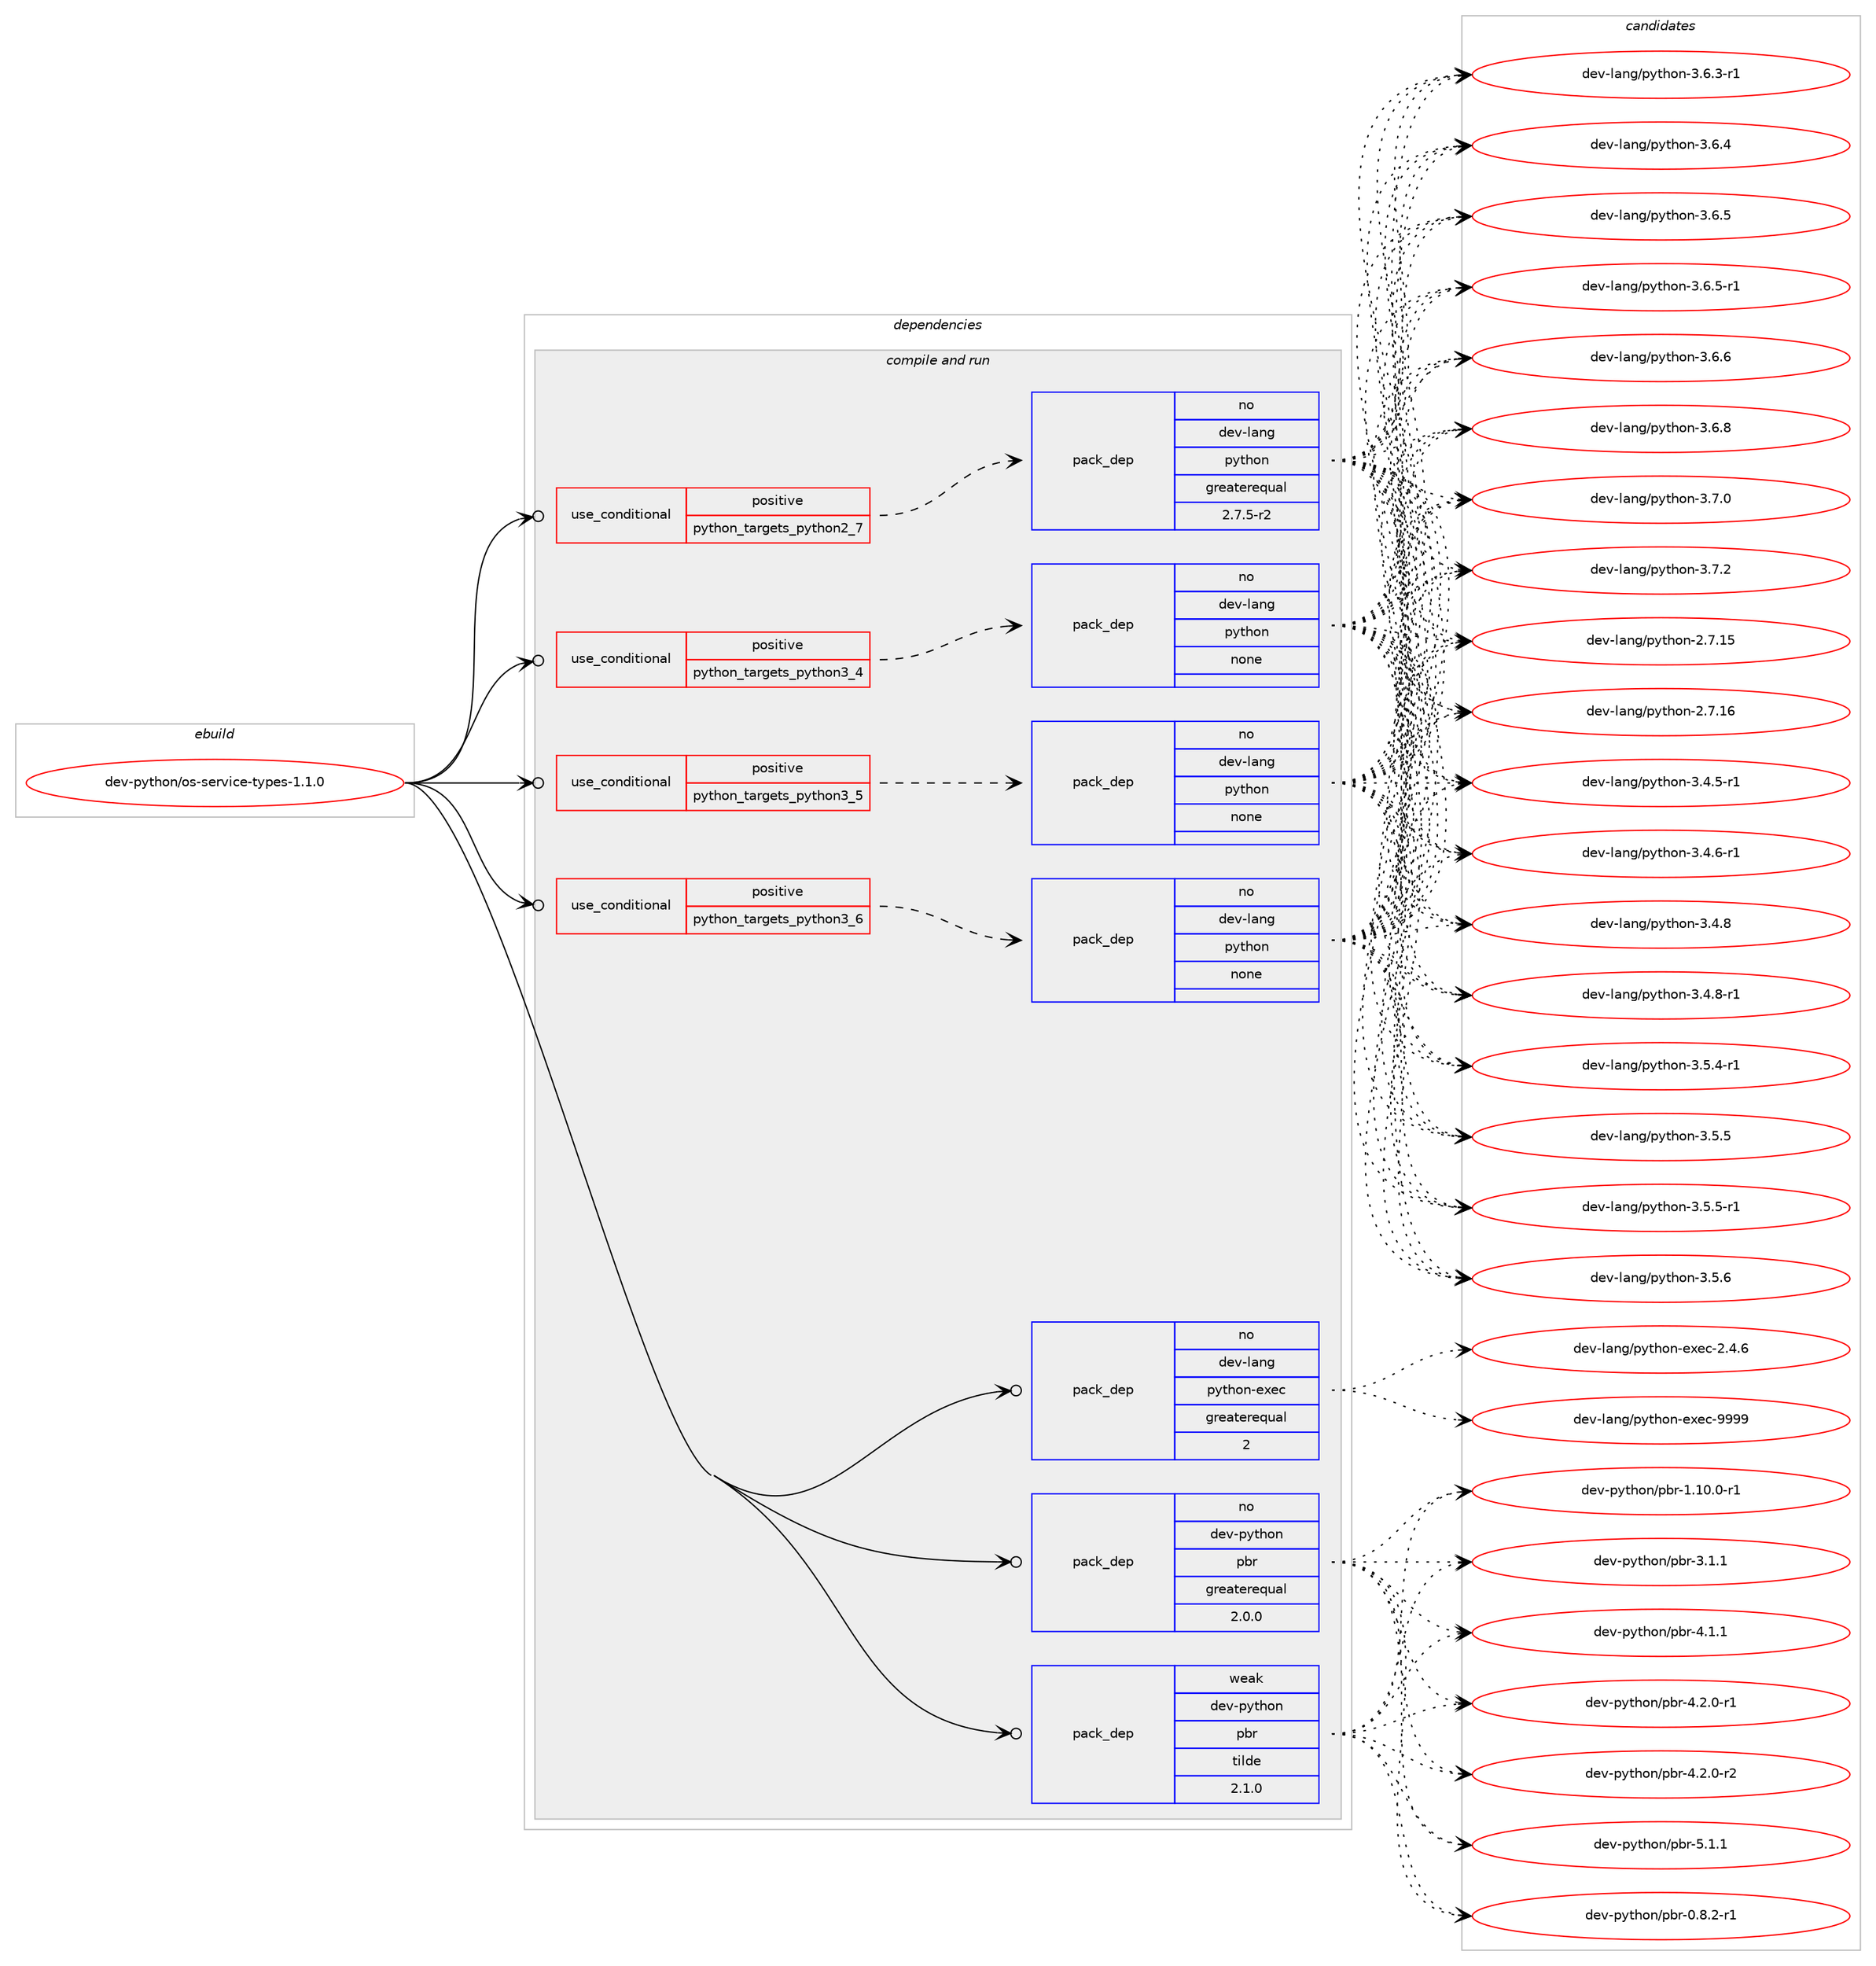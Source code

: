 digraph prolog {

# *************
# Graph options
# *************

newrank=true;
concentrate=true;
compound=true;
graph [rankdir=LR,fontname=Helvetica,fontsize=10,ranksep=1.5];#, ranksep=2.5, nodesep=0.2];
edge  [arrowhead=vee];
node  [fontname=Helvetica,fontsize=10];

# **********
# The ebuild
# **********

subgraph cluster_leftcol {
color=gray;
rank=same;
label=<<i>ebuild</i>>;
id [label="dev-python/os-service-types-1.1.0", color=red, width=4, href="../dev-python/os-service-types-1.1.0.svg"];
}

# ****************
# The dependencies
# ****************

subgraph cluster_midcol {
color=gray;
label=<<i>dependencies</i>>;
subgraph cluster_compile {
fillcolor="#eeeeee";
style=filled;
label=<<i>compile</i>>;
}
subgraph cluster_compileandrun {
fillcolor="#eeeeee";
style=filled;
label=<<i>compile and run</i>>;
subgraph cond378606 {
dependency1422233 [label=<<TABLE BORDER="0" CELLBORDER="1" CELLSPACING="0" CELLPADDING="4"><TR><TD ROWSPAN="3" CELLPADDING="10">use_conditional</TD></TR><TR><TD>positive</TD></TR><TR><TD>python_targets_python2_7</TD></TR></TABLE>>, shape=none, color=red];
subgraph pack1020350 {
dependency1422234 [label=<<TABLE BORDER="0" CELLBORDER="1" CELLSPACING="0" CELLPADDING="4" WIDTH="220"><TR><TD ROWSPAN="6" CELLPADDING="30">pack_dep</TD></TR><TR><TD WIDTH="110">no</TD></TR><TR><TD>dev-lang</TD></TR><TR><TD>python</TD></TR><TR><TD>greaterequal</TD></TR><TR><TD>2.7.5-r2</TD></TR></TABLE>>, shape=none, color=blue];
}
dependency1422233:e -> dependency1422234:w [weight=20,style="dashed",arrowhead="vee"];
}
id:e -> dependency1422233:w [weight=20,style="solid",arrowhead="odotvee"];
subgraph cond378607 {
dependency1422235 [label=<<TABLE BORDER="0" CELLBORDER="1" CELLSPACING="0" CELLPADDING="4"><TR><TD ROWSPAN="3" CELLPADDING="10">use_conditional</TD></TR><TR><TD>positive</TD></TR><TR><TD>python_targets_python3_4</TD></TR></TABLE>>, shape=none, color=red];
subgraph pack1020351 {
dependency1422236 [label=<<TABLE BORDER="0" CELLBORDER="1" CELLSPACING="0" CELLPADDING="4" WIDTH="220"><TR><TD ROWSPAN="6" CELLPADDING="30">pack_dep</TD></TR><TR><TD WIDTH="110">no</TD></TR><TR><TD>dev-lang</TD></TR><TR><TD>python</TD></TR><TR><TD>none</TD></TR><TR><TD></TD></TR></TABLE>>, shape=none, color=blue];
}
dependency1422235:e -> dependency1422236:w [weight=20,style="dashed",arrowhead="vee"];
}
id:e -> dependency1422235:w [weight=20,style="solid",arrowhead="odotvee"];
subgraph cond378608 {
dependency1422237 [label=<<TABLE BORDER="0" CELLBORDER="1" CELLSPACING="0" CELLPADDING="4"><TR><TD ROWSPAN="3" CELLPADDING="10">use_conditional</TD></TR><TR><TD>positive</TD></TR><TR><TD>python_targets_python3_5</TD></TR></TABLE>>, shape=none, color=red];
subgraph pack1020352 {
dependency1422238 [label=<<TABLE BORDER="0" CELLBORDER="1" CELLSPACING="0" CELLPADDING="4" WIDTH="220"><TR><TD ROWSPAN="6" CELLPADDING="30">pack_dep</TD></TR><TR><TD WIDTH="110">no</TD></TR><TR><TD>dev-lang</TD></TR><TR><TD>python</TD></TR><TR><TD>none</TD></TR><TR><TD></TD></TR></TABLE>>, shape=none, color=blue];
}
dependency1422237:e -> dependency1422238:w [weight=20,style="dashed",arrowhead="vee"];
}
id:e -> dependency1422237:w [weight=20,style="solid",arrowhead="odotvee"];
subgraph cond378609 {
dependency1422239 [label=<<TABLE BORDER="0" CELLBORDER="1" CELLSPACING="0" CELLPADDING="4"><TR><TD ROWSPAN="3" CELLPADDING="10">use_conditional</TD></TR><TR><TD>positive</TD></TR><TR><TD>python_targets_python3_6</TD></TR></TABLE>>, shape=none, color=red];
subgraph pack1020353 {
dependency1422240 [label=<<TABLE BORDER="0" CELLBORDER="1" CELLSPACING="0" CELLPADDING="4" WIDTH="220"><TR><TD ROWSPAN="6" CELLPADDING="30">pack_dep</TD></TR><TR><TD WIDTH="110">no</TD></TR><TR><TD>dev-lang</TD></TR><TR><TD>python</TD></TR><TR><TD>none</TD></TR><TR><TD></TD></TR></TABLE>>, shape=none, color=blue];
}
dependency1422239:e -> dependency1422240:w [weight=20,style="dashed",arrowhead="vee"];
}
id:e -> dependency1422239:w [weight=20,style="solid",arrowhead="odotvee"];
subgraph pack1020354 {
dependency1422241 [label=<<TABLE BORDER="0" CELLBORDER="1" CELLSPACING="0" CELLPADDING="4" WIDTH="220"><TR><TD ROWSPAN="6" CELLPADDING="30">pack_dep</TD></TR><TR><TD WIDTH="110">no</TD></TR><TR><TD>dev-lang</TD></TR><TR><TD>python-exec</TD></TR><TR><TD>greaterequal</TD></TR><TR><TD>2</TD></TR></TABLE>>, shape=none, color=blue];
}
id:e -> dependency1422241:w [weight=20,style="solid",arrowhead="odotvee"];
subgraph pack1020355 {
dependency1422242 [label=<<TABLE BORDER="0" CELLBORDER="1" CELLSPACING="0" CELLPADDING="4" WIDTH="220"><TR><TD ROWSPAN="6" CELLPADDING="30">pack_dep</TD></TR><TR><TD WIDTH="110">no</TD></TR><TR><TD>dev-python</TD></TR><TR><TD>pbr</TD></TR><TR><TD>greaterequal</TD></TR><TR><TD>2.0.0</TD></TR></TABLE>>, shape=none, color=blue];
}
id:e -> dependency1422242:w [weight=20,style="solid",arrowhead="odotvee"];
subgraph pack1020356 {
dependency1422243 [label=<<TABLE BORDER="0" CELLBORDER="1" CELLSPACING="0" CELLPADDING="4" WIDTH="220"><TR><TD ROWSPAN="6" CELLPADDING="30">pack_dep</TD></TR><TR><TD WIDTH="110">weak</TD></TR><TR><TD>dev-python</TD></TR><TR><TD>pbr</TD></TR><TR><TD>tilde</TD></TR><TR><TD>2.1.0</TD></TR></TABLE>>, shape=none, color=blue];
}
id:e -> dependency1422243:w [weight=20,style="solid",arrowhead="odotvee"];
}
subgraph cluster_run {
fillcolor="#eeeeee";
style=filled;
label=<<i>run</i>>;
}
}

# **************
# The candidates
# **************

subgraph cluster_choices {
rank=same;
color=gray;
label=<<i>candidates</i>>;

subgraph choice1020350 {
color=black;
nodesep=1;
choice10010111845108971101034711212111610411111045504655464953 [label="dev-lang/python-2.7.15", color=red, width=4,href="../dev-lang/python-2.7.15.svg"];
choice10010111845108971101034711212111610411111045504655464954 [label="dev-lang/python-2.7.16", color=red, width=4,href="../dev-lang/python-2.7.16.svg"];
choice1001011184510897110103471121211161041111104551465246534511449 [label="dev-lang/python-3.4.5-r1", color=red, width=4,href="../dev-lang/python-3.4.5-r1.svg"];
choice1001011184510897110103471121211161041111104551465246544511449 [label="dev-lang/python-3.4.6-r1", color=red, width=4,href="../dev-lang/python-3.4.6-r1.svg"];
choice100101118451089711010347112121116104111110455146524656 [label="dev-lang/python-3.4.8", color=red, width=4,href="../dev-lang/python-3.4.8.svg"];
choice1001011184510897110103471121211161041111104551465246564511449 [label="dev-lang/python-3.4.8-r1", color=red, width=4,href="../dev-lang/python-3.4.8-r1.svg"];
choice1001011184510897110103471121211161041111104551465346524511449 [label="dev-lang/python-3.5.4-r1", color=red, width=4,href="../dev-lang/python-3.5.4-r1.svg"];
choice100101118451089711010347112121116104111110455146534653 [label="dev-lang/python-3.5.5", color=red, width=4,href="../dev-lang/python-3.5.5.svg"];
choice1001011184510897110103471121211161041111104551465346534511449 [label="dev-lang/python-3.5.5-r1", color=red, width=4,href="../dev-lang/python-3.5.5-r1.svg"];
choice100101118451089711010347112121116104111110455146534654 [label="dev-lang/python-3.5.6", color=red, width=4,href="../dev-lang/python-3.5.6.svg"];
choice1001011184510897110103471121211161041111104551465446514511449 [label="dev-lang/python-3.6.3-r1", color=red, width=4,href="../dev-lang/python-3.6.3-r1.svg"];
choice100101118451089711010347112121116104111110455146544652 [label="dev-lang/python-3.6.4", color=red, width=4,href="../dev-lang/python-3.6.4.svg"];
choice100101118451089711010347112121116104111110455146544653 [label="dev-lang/python-3.6.5", color=red, width=4,href="../dev-lang/python-3.6.5.svg"];
choice1001011184510897110103471121211161041111104551465446534511449 [label="dev-lang/python-3.6.5-r1", color=red, width=4,href="../dev-lang/python-3.6.5-r1.svg"];
choice100101118451089711010347112121116104111110455146544654 [label="dev-lang/python-3.6.6", color=red, width=4,href="../dev-lang/python-3.6.6.svg"];
choice100101118451089711010347112121116104111110455146544656 [label="dev-lang/python-3.6.8", color=red, width=4,href="../dev-lang/python-3.6.8.svg"];
choice100101118451089711010347112121116104111110455146554648 [label="dev-lang/python-3.7.0", color=red, width=4,href="../dev-lang/python-3.7.0.svg"];
choice100101118451089711010347112121116104111110455146554650 [label="dev-lang/python-3.7.2", color=red, width=4,href="../dev-lang/python-3.7.2.svg"];
dependency1422234:e -> choice10010111845108971101034711212111610411111045504655464953:w [style=dotted,weight="100"];
dependency1422234:e -> choice10010111845108971101034711212111610411111045504655464954:w [style=dotted,weight="100"];
dependency1422234:e -> choice1001011184510897110103471121211161041111104551465246534511449:w [style=dotted,weight="100"];
dependency1422234:e -> choice1001011184510897110103471121211161041111104551465246544511449:w [style=dotted,weight="100"];
dependency1422234:e -> choice100101118451089711010347112121116104111110455146524656:w [style=dotted,weight="100"];
dependency1422234:e -> choice1001011184510897110103471121211161041111104551465246564511449:w [style=dotted,weight="100"];
dependency1422234:e -> choice1001011184510897110103471121211161041111104551465346524511449:w [style=dotted,weight="100"];
dependency1422234:e -> choice100101118451089711010347112121116104111110455146534653:w [style=dotted,weight="100"];
dependency1422234:e -> choice1001011184510897110103471121211161041111104551465346534511449:w [style=dotted,weight="100"];
dependency1422234:e -> choice100101118451089711010347112121116104111110455146534654:w [style=dotted,weight="100"];
dependency1422234:e -> choice1001011184510897110103471121211161041111104551465446514511449:w [style=dotted,weight="100"];
dependency1422234:e -> choice100101118451089711010347112121116104111110455146544652:w [style=dotted,weight="100"];
dependency1422234:e -> choice100101118451089711010347112121116104111110455146544653:w [style=dotted,weight="100"];
dependency1422234:e -> choice1001011184510897110103471121211161041111104551465446534511449:w [style=dotted,weight="100"];
dependency1422234:e -> choice100101118451089711010347112121116104111110455146544654:w [style=dotted,weight="100"];
dependency1422234:e -> choice100101118451089711010347112121116104111110455146544656:w [style=dotted,weight="100"];
dependency1422234:e -> choice100101118451089711010347112121116104111110455146554648:w [style=dotted,weight="100"];
dependency1422234:e -> choice100101118451089711010347112121116104111110455146554650:w [style=dotted,weight="100"];
}
subgraph choice1020351 {
color=black;
nodesep=1;
choice10010111845108971101034711212111610411111045504655464953 [label="dev-lang/python-2.7.15", color=red, width=4,href="../dev-lang/python-2.7.15.svg"];
choice10010111845108971101034711212111610411111045504655464954 [label="dev-lang/python-2.7.16", color=red, width=4,href="../dev-lang/python-2.7.16.svg"];
choice1001011184510897110103471121211161041111104551465246534511449 [label="dev-lang/python-3.4.5-r1", color=red, width=4,href="../dev-lang/python-3.4.5-r1.svg"];
choice1001011184510897110103471121211161041111104551465246544511449 [label="dev-lang/python-3.4.6-r1", color=red, width=4,href="../dev-lang/python-3.4.6-r1.svg"];
choice100101118451089711010347112121116104111110455146524656 [label="dev-lang/python-3.4.8", color=red, width=4,href="../dev-lang/python-3.4.8.svg"];
choice1001011184510897110103471121211161041111104551465246564511449 [label="dev-lang/python-3.4.8-r1", color=red, width=4,href="../dev-lang/python-3.4.8-r1.svg"];
choice1001011184510897110103471121211161041111104551465346524511449 [label="dev-lang/python-3.5.4-r1", color=red, width=4,href="../dev-lang/python-3.5.4-r1.svg"];
choice100101118451089711010347112121116104111110455146534653 [label="dev-lang/python-3.5.5", color=red, width=4,href="../dev-lang/python-3.5.5.svg"];
choice1001011184510897110103471121211161041111104551465346534511449 [label="dev-lang/python-3.5.5-r1", color=red, width=4,href="../dev-lang/python-3.5.5-r1.svg"];
choice100101118451089711010347112121116104111110455146534654 [label="dev-lang/python-3.5.6", color=red, width=4,href="../dev-lang/python-3.5.6.svg"];
choice1001011184510897110103471121211161041111104551465446514511449 [label="dev-lang/python-3.6.3-r1", color=red, width=4,href="../dev-lang/python-3.6.3-r1.svg"];
choice100101118451089711010347112121116104111110455146544652 [label="dev-lang/python-3.6.4", color=red, width=4,href="../dev-lang/python-3.6.4.svg"];
choice100101118451089711010347112121116104111110455146544653 [label="dev-lang/python-3.6.5", color=red, width=4,href="../dev-lang/python-3.6.5.svg"];
choice1001011184510897110103471121211161041111104551465446534511449 [label="dev-lang/python-3.6.5-r1", color=red, width=4,href="../dev-lang/python-3.6.5-r1.svg"];
choice100101118451089711010347112121116104111110455146544654 [label="dev-lang/python-3.6.6", color=red, width=4,href="../dev-lang/python-3.6.6.svg"];
choice100101118451089711010347112121116104111110455146544656 [label="dev-lang/python-3.6.8", color=red, width=4,href="../dev-lang/python-3.6.8.svg"];
choice100101118451089711010347112121116104111110455146554648 [label="dev-lang/python-3.7.0", color=red, width=4,href="../dev-lang/python-3.7.0.svg"];
choice100101118451089711010347112121116104111110455146554650 [label="dev-lang/python-3.7.2", color=red, width=4,href="../dev-lang/python-3.7.2.svg"];
dependency1422236:e -> choice10010111845108971101034711212111610411111045504655464953:w [style=dotted,weight="100"];
dependency1422236:e -> choice10010111845108971101034711212111610411111045504655464954:w [style=dotted,weight="100"];
dependency1422236:e -> choice1001011184510897110103471121211161041111104551465246534511449:w [style=dotted,weight="100"];
dependency1422236:e -> choice1001011184510897110103471121211161041111104551465246544511449:w [style=dotted,weight="100"];
dependency1422236:e -> choice100101118451089711010347112121116104111110455146524656:w [style=dotted,weight="100"];
dependency1422236:e -> choice1001011184510897110103471121211161041111104551465246564511449:w [style=dotted,weight="100"];
dependency1422236:e -> choice1001011184510897110103471121211161041111104551465346524511449:w [style=dotted,weight="100"];
dependency1422236:e -> choice100101118451089711010347112121116104111110455146534653:w [style=dotted,weight="100"];
dependency1422236:e -> choice1001011184510897110103471121211161041111104551465346534511449:w [style=dotted,weight="100"];
dependency1422236:e -> choice100101118451089711010347112121116104111110455146534654:w [style=dotted,weight="100"];
dependency1422236:e -> choice1001011184510897110103471121211161041111104551465446514511449:w [style=dotted,weight="100"];
dependency1422236:e -> choice100101118451089711010347112121116104111110455146544652:w [style=dotted,weight="100"];
dependency1422236:e -> choice100101118451089711010347112121116104111110455146544653:w [style=dotted,weight="100"];
dependency1422236:e -> choice1001011184510897110103471121211161041111104551465446534511449:w [style=dotted,weight="100"];
dependency1422236:e -> choice100101118451089711010347112121116104111110455146544654:w [style=dotted,weight="100"];
dependency1422236:e -> choice100101118451089711010347112121116104111110455146544656:w [style=dotted,weight="100"];
dependency1422236:e -> choice100101118451089711010347112121116104111110455146554648:w [style=dotted,weight="100"];
dependency1422236:e -> choice100101118451089711010347112121116104111110455146554650:w [style=dotted,weight="100"];
}
subgraph choice1020352 {
color=black;
nodesep=1;
choice10010111845108971101034711212111610411111045504655464953 [label="dev-lang/python-2.7.15", color=red, width=4,href="../dev-lang/python-2.7.15.svg"];
choice10010111845108971101034711212111610411111045504655464954 [label="dev-lang/python-2.7.16", color=red, width=4,href="../dev-lang/python-2.7.16.svg"];
choice1001011184510897110103471121211161041111104551465246534511449 [label="dev-lang/python-3.4.5-r1", color=red, width=4,href="../dev-lang/python-3.4.5-r1.svg"];
choice1001011184510897110103471121211161041111104551465246544511449 [label="dev-lang/python-3.4.6-r1", color=red, width=4,href="../dev-lang/python-3.4.6-r1.svg"];
choice100101118451089711010347112121116104111110455146524656 [label="dev-lang/python-3.4.8", color=red, width=4,href="../dev-lang/python-3.4.8.svg"];
choice1001011184510897110103471121211161041111104551465246564511449 [label="dev-lang/python-3.4.8-r1", color=red, width=4,href="../dev-lang/python-3.4.8-r1.svg"];
choice1001011184510897110103471121211161041111104551465346524511449 [label="dev-lang/python-3.5.4-r1", color=red, width=4,href="../dev-lang/python-3.5.4-r1.svg"];
choice100101118451089711010347112121116104111110455146534653 [label="dev-lang/python-3.5.5", color=red, width=4,href="../dev-lang/python-3.5.5.svg"];
choice1001011184510897110103471121211161041111104551465346534511449 [label="dev-lang/python-3.5.5-r1", color=red, width=4,href="../dev-lang/python-3.5.5-r1.svg"];
choice100101118451089711010347112121116104111110455146534654 [label="dev-lang/python-3.5.6", color=red, width=4,href="../dev-lang/python-3.5.6.svg"];
choice1001011184510897110103471121211161041111104551465446514511449 [label="dev-lang/python-3.6.3-r1", color=red, width=4,href="../dev-lang/python-3.6.3-r1.svg"];
choice100101118451089711010347112121116104111110455146544652 [label="dev-lang/python-3.6.4", color=red, width=4,href="../dev-lang/python-3.6.4.svg"];
choice100101118451089711010347112121116104111110455146544653 [label="dev-lang/python-3.6.5", color=red, width=4,href="../dev-lang/python-3.6.5.svg"];
choice1001011184510897110103471121211161041111104551465446534511449 [label="dev-lang/python-3.6.5-r1", color=red, width=4,href="../dev-lang/python-3.6.5-r1.svg"];
choice100101118451089711010347112121116104111110455146544654 [label="dev-lang/python-3.6.6", color=red, width=4,href="../dev-lang/python-3.6.6.svg"];
choice100101118451089711010347112121116104111110455146544656 [label="dev-lang/python-3.6.8", color=red, width=4,href="../dev-lang/python-3.6.8.svg"];
choice100101118451089711010347112121116104111110455146554648 [label="dev-lang/python-3.7.0", color=red, width=4,href="../dev-lang/python-3.7.0.svg"];
choice100101118451089711010347112121116104111110455146554650 [label="dev-lang/python-3.7.2", color=red, width=4,href="../dev-lang/python-3.7.2.svg"];
dependency1422238:e -> choice10010111845108971101034711212111610411111045504655464953:w [style=dotted,weight="100"];
dependency1422238:e -> choice10010111845108971101034711212111610411111045504655464954:w [style=dotted,weight="100"];
dependency1422238:e -> choice1001011184510897110103471121211161041111104551465246534511449:w [style=dotted,weight="100"];
dependency1422238:e -> choice1001011184510897110103471121211161041111104551465246544511449:w [style=dotted,weight="100"];
dependency1422238:e -> choice100101118451089711010347112121116104111110455146524656:w [style=dotted,weight="100"];
dependency1422238:e -> choice1001011184510897110103471121211161041111104551465246564511449:w [style=dotted,weight="100"];
dependency1422238:e -> choice1001011184510897110103471121211161041111104551465346524511449:w [style=dotted,weight="100"];
dependency1422238:e -> choice100101118451089711010347112121116104111110455146534653:w [style=dotted,weight="100"];
dependency1422238:e -> choice1001011184510897110103471121211161041111104551465346534511449:w [style=dotted,weight="100"];
dependency1422238:e -> choice100101118451089711010347112121116104111110455146534654:w [style=dotted,weight="100"];
dependency1422238:e -> choice1001011184510897110103471121211161041111104551465446514511449:w [style=dotted,weight="100"];
dependency1422238:e -> choice100101118451089711010347112121116104111110455146544652:w [style=dotted,weight="100"];
dependency1422238:e -> choice100101118451089711010347112121116104111110455146544653:w [style=dotted,weight="100"];
dependency1422238:e -> choice1001011184510897110103471121211161041111104551465446534511449:w [style=dotted,weight="100"];
dependency1422238:e -> choice100101118451089711010347112121116104111110455146544654:w [style=dotted,weight="100"];
dependency1422238:e -> choice100101118451089711010347112121116104111110455146544656:w [style=dotted,weight="100"];
dependency1422238:e -> choice100101118451089711010347112121116104111110455146554648:w [style=dotted,weight="100"];
dependency1422238:e -> choice100101118451089711010347112121116104111110455146554650:w [style=dotted,weight="100"];
}
subgraph choice1020353 {
color=black;
nodesep=1;
choice10010111845108971101034711212111610411111045504655464953 [label="dev-lang/python-2.7.15", color=red, width=4,href="../dev-lang/python-2.7.15.svg"];
choice10010111845108971101034711212111610411111045504655464954 [label="dev-lang/python-2.7.16", color=red, width=4,href="../dev-lang/python-2.7.16.svg"];
choice1001011184510897110103471121211161041111104551465246534511449 [label="dev-lang/python-3.4.5-r1", color=red, width=4,href="../dev-lang/python-3.4.5-r1.svg"];
choice1001011184510897110103471121211161041111104551465246544511449 [label="dev-lang/python-3.4.6-r1", color=red, width=4,href="../dev-lang/python-3.4.6-r1.svg"];
choice100101118451089711010347112121116104111110455146524656 [label="dev-lang/python-3.4.8", color=red, width=4,href="../dev-lang/python-3.4.8.svg"];
choice1001011184510897110103471121211161041111104551465246564511449 [label="dev-lang/python-3.4.8-r1", color=red, width=4,href="../dev-lang/python-3.4.8-r1.svg"];
choice1001011184510897110103471121211161041111104551465346524511449 [label="dev-lang/python-3.5.4-r1", color=red, width=4,href="../dev-lang/python-3.5.4-r1.svg"];
choice100101118451089711010347112121116104111110455146534653 [label="dev-lang/python-3.5.5", color=red, width=4,href="../dev-lang/python-3.5.5.svg"];
choice1001011184510897110103471121211161041111104551465346534511449 [label="dev-lang/python-3.5.5-r1", color=red, width=4,href="../dev-lang/python-3.5.5-r1.svg"];
choice100101118451089711010347112121116104111110455146534654 [label="dev-lang/python-3.5.6", color=red, width=4,href="../dev-lang/python-3.5.6.svg"];
choice1001011184510897110103471121211161041111104551465446514511449 [label="dev-lang/python-3.6.3-r1", color=red, width=4,href="../dev-lang/python-3.6.3-r1.svg"];
choice100101118451089711010347112121116104111110455146544652 [label="dev-lang/python-3.6.4", color=red, width=4,href="../dev-lang/python-3.6.4.svg"];
choice100101118451089711010347112121116104111110455146544653 [label="dev-lang/python-3.6.5", color=red, width=4,href="../dev-lang/python-3.6.5.svg"];
choice1001011184510897110103471121211161041111104551465446534511449 [label="dev-lang/python-3.6.5-r1", color=red, width=4,href="../dev-lang/python-3.6.5-r1.svg"];
choice100101118451089711010347112121116104111110455146544654 [label="dev-lang/python-3.6.6", color=red, width=4,href="../dev-lang/python-3.6.6.svg"];
choice100101118451089711010347112121116104111110455146544656 [label="dev-lang/python-3.6.8", color=red, width=4,href="../dev-lang/python-3.6.8.svg"];
choice100101118451089711010347112121116104111110455146554648 [label="dev-lang/python-3.7.0", color=red, width=4,href="../dev-lang/python-3.7.0.svg"];
choice100101118451089711010347112121116104111110455146554650 [label="dev-lang/python-3.7.2", color=red, width=4,href="../dev-lang/python-3.7.2.svg"];
dependency1422240:e -> choice10010111845108971101034711212111610411111045504655464953:w [style=dotted,weight="100"];
dependency1422240:e -> choice10010111845108971101034711212111610411111045504655464954:w [style=dotted,weight="100"];
dependency1422240:e -> choice1001011184510897110103471121211161041111104551465246534511449:w [style=dotted,weight="100"];
dependency1422240:e -> choice1001011184510897110103471121211161041111104551465246544511449:w [style=dotted,weight="100"];
dependency1422240:e -> choice100101118451089711010347112121116104111110455146524656:w [style=dotted,weight="100"];
dependency1422240:e -> choice1001011184510897110103471121211161041111104551465246564511449:w [style=dotted,weight="100"];
dependency1422240:e -> choice1001011184510897110103471121211161041111104551465346524511449:w [style=dotted,weight="100"];
dependency1422240:e -> choice100101118451089711010347112121116104111110455146534653:w [style=dotted,weight="100"];
dependency1422240:e -> choice1001011184510897110103471121211161041111104551465346534511449:w [style=dotted,weight="100"];
dependency1422240:e -> choice100101118451089711010347112121116104111110455146534654:w [style=dotted,weight="100"];
dependency1422240:e -> choice1001011184510897110103471121211161041111104551465446514511449:w [style=dotted,weight="100"];
dependency1422240:e -> choice100101118451089711010347112121116104111110455146544652:w [style=dotted,weight="100"];
dependency1422240:e -> choice100101118451089711010347112121116104111110455146544653:w [style=dotted,weight="100"];
dependency1422240:e -> choice1001011184510897110103471121211161041111104551465446534511449:w [style=dotted,weight="100"];
dependency1422240:e -> choice100101118451089711010347112121116104111110455146544654:w [style=dotted,weight="100"];
dependency1422240:e -> choice100101118451089711010347112121116104111110455146544656:w [style=dotted,weight="100"];
dependency1422240:e -> choice100101118451089711010347112121116104111110455146554648:w [style=dotted,weight="100"];
dependency1422240:e -> choice100101118451089711010347112121116104111110455146554650:w [style=dotted,weight="100"];
}
subgraph choice1020354 {
color=black;
nodesep=1;
choice1001011184510897110103471121211161041111104510112010199455046524654 [label="dev-lang/python-exec-2.4.6", color=red, width=4,href="../dev-lang/python-exec-2.4.6.svg"];
choice10010111845108971101034711212111610411111045101120101994557575757 [label="dev-lang/python-exec-9999", color=red, width=4,href="../dev-lang/python-exec-9999.svg"];
dependency1422241:e -> choice1001011184510897110103471121211161041111104510112010199455046524654:w [style=dotted,weight="100"];
dependency1422241:e -> choice10010111845108971101034711212111610411111045101120101994557575757:w [style=dotted,weight="100"];
}
subgraph choice1020355 {
color=black;
nodesep=1;
choice1001011184511212111610411111047112981144548465646504511449 [label="dev-python/pbr-0.8.2-r1", color=red, width=4,href="../dev-python/pbr-0.8.2-r1.svg"];
choice100101118451121211161041111104711298114454946494846484511449 [label="dev-python/pbr-1.10.0-r1", color=red, width=4,href="../dev-python/pbr-1.10.0-r1.svg"];
choice100101118451121211161041111104711298114455146494649 [label="dev-python/pbr-3.1.1", color=red, width=4,href="../dev-python/pbr-3.1.1.svg"];
choice100101118451121211161041111104711298114455246494649 [label="dev-python/pbr-4.1.1", color=red, width=4,href="../dev-python/pbr-4.1.1.svg"];
choice1001011184511212111610411111047112981144552465046484511449 [label="dev-python/pbr-4.2.0-r1", color=red, width=4,href="../dev-python/pbr-4.2.0-r1.svg"];
choice1001011184511212111610411111047112981144552465046484511450 [label="dev-python/pbr-4.2.0-r2", color=red, width=4,href="../dev-python/pbr-4.2.0-r2.svg"];
choice100101118451121211161041111104711298114455346494649 [label="dev-python/pbr-5.1.1", color=red, width=4,href="../dev-python/pbr-5.1.1.svg"];
dependency1422242:e -> choice1001011184511212111610411111047112981144548465646504511449:w [style=dotted,weight="100"];
dependency1422242:e -> choice100101118451121211161041111104711298114454946494846484511449:w [style=dotted,weight="100"];
dependency1422242:e -> choice100101118451121211161041111104711298114455146494649:w [style=dotted,weight="100"];
dependency1422242:e -> choice100101118451121211161041111104711298114455246494649:w [style=dotted,weight="100"];
dependency1422242:e -> choice1001011184511212111610411111047112981144552465046484511449:w [style=dotted,weight="100"];
dependency1422242:e -> choice1001011184511212111610411111047112981144552465046484511450:w [style=dotted,weight="100"];
dependency1422242:e -> choice100101118451121211161041111104711298114455346494649:w [style=dotted,weight="100"];
}
subgraph choice1020356 {
color=black;
nodesep=1;
choice1001011184511212111610411111047112981144548465646504511449 [label="dev-python/pbr-0.8.2-r1", color=red, width=4,href="../dev-python/pbr-0.8.2-r1.svg"];
choice100101118451121211161041111104711298114454946494846484511449 [label="dev-python/pbr-1.10.0-r1", color=red, width=4,href="../dev-python/pbr-1.10.0-r1.svg"];
choice100101118451121211161041111104711298114455146494649 [label="dev-python/pbr-3.1.1", color=red, width=4,href="../dev-python/pbr-3.1.1.svg"];
choice100101118451121211161041111104711298114455246494649 [label="dev-python/pbr-4.1.1", color=red, width=4,href="../dev-python/pbr-4.1.1.svg"];
choice1001011184511212111610411111047112981144552465046484511449 [label="dev-python/pbr-4.2.0-r1", color=red, width=4,href="../dev-python/pbr-4.2.0-r1.svg"];
choice1001011184511212111610411111047112981144552465046484511450 [label="dev-python/pbr-4.2.0-r2", color=red, width=4,href="../dev-python/pbr-4.2.0-r2.svg"];
choice100101118451121211161041111104711298114455346494649 [label="dev-python/pbr-5.1.1", color=red, width=4,href="../dev-python/pbr-5.1.1.svg"];
dependency1422243:e -> choice1001011184511212111610411111047112981144548465646504511449:w [style=dotted,weight="100"];
dependency1422243:e -> choice100101118451121211161041111104711298114454946494846484511449:w [style=dotted,weight="100"];
dependency1422243:e -> choice100101118451121211161041111104711298114455146494649:w [style=dotted,weight="100"];
dependency1422243:e -> choice100101118451121211161041111104711298114455246494649:w [style=dotted,weight="100"];
dependency1422243:e -> choice1001011184511212111610411111047112981144552465046484511449:w [style=dotted,weight="100"];
dependency1422243:e -> choice1001011184511212111610411111047112981144552465046484511450:w [style=dotted,weight="100"];
dependency1422243:e -> choice100101118451121211161041111104711298114455346494649:w [style=dotted,weight="100"];
}
}

}
